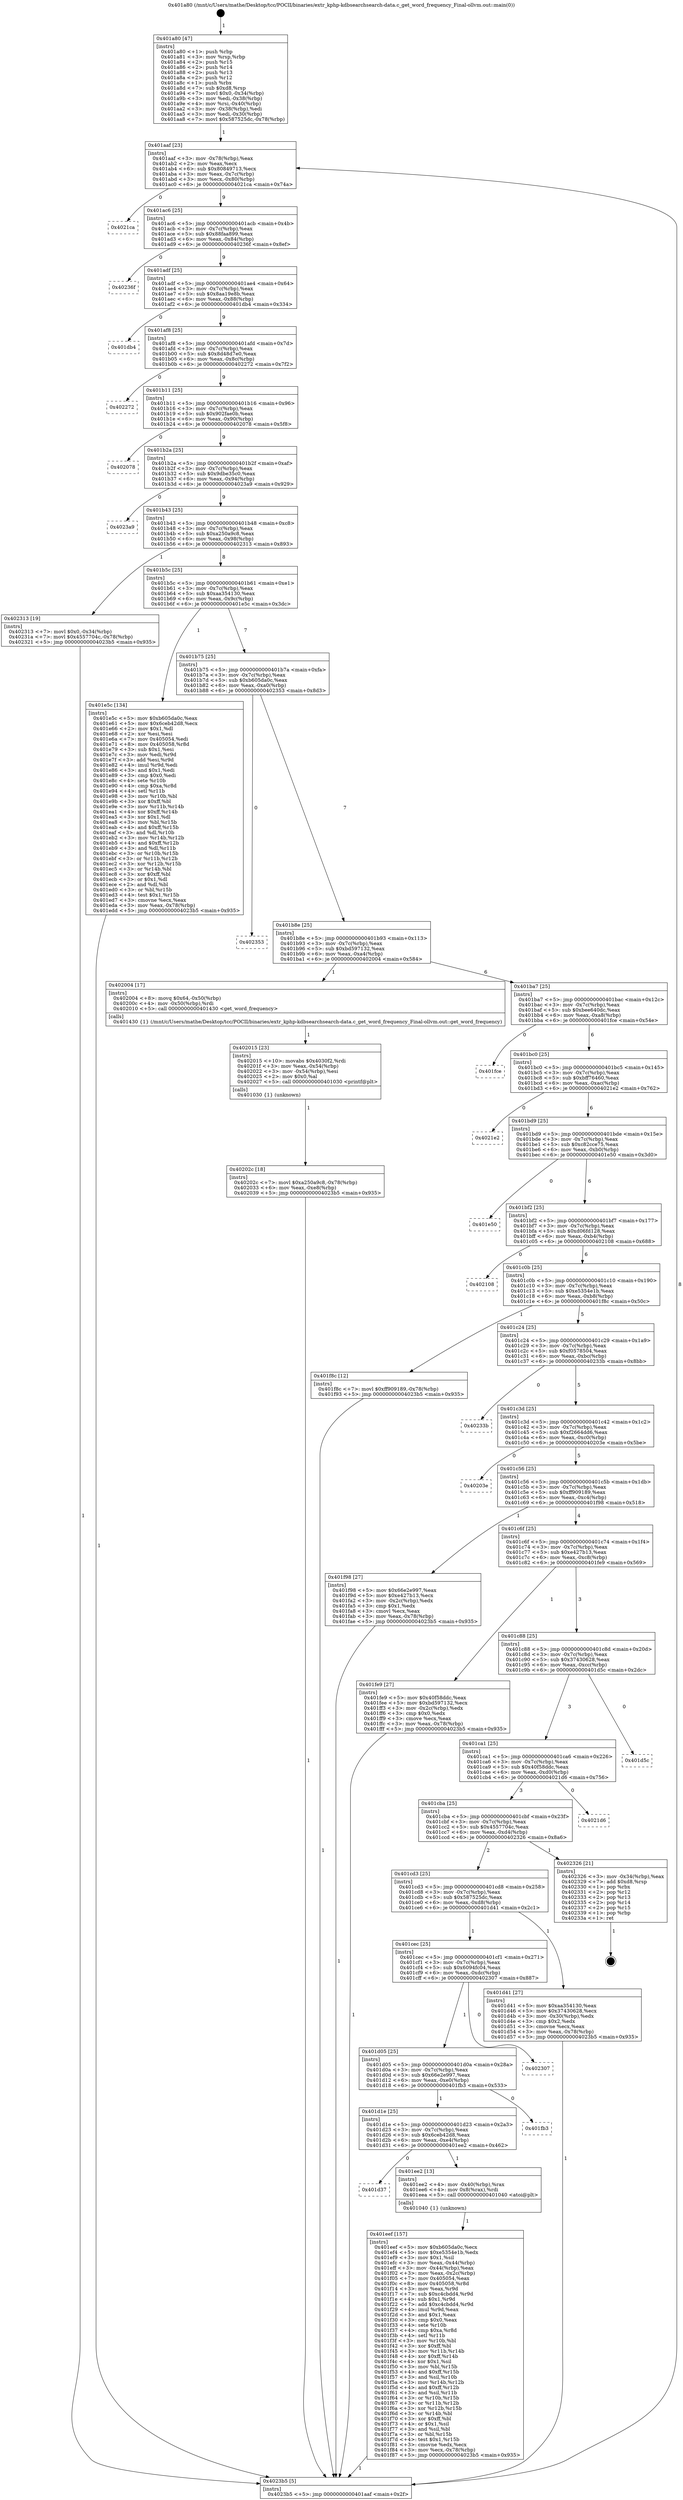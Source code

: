 digraph "0x401a80" {
  label = "0x401a80 (/mnt/c/Users/mathe/Desktop/tcc/POCII/binaries/extr_kphp-kdbsearchsearch-data.c_get_word_frequency_Final-ollvm.out::main(0))"
  labelloc = "t"
  node[shape=record]

  Entry [label="",width=0.3,height=0.3,shape=circle,fillcolor=black,style=filled]
  "0x401aaf" [label="{
     0x401aaf [23]\l
     | [instrs]\l
     &nbsp;&nbsp;0x401aaf \<+3\>: mov -0x78(%rbp),%eax\l
     &nbsp;&nbsp;0x401ab2 \<+2\>: mov %eax,%ecx\l
     &nbsp;&nbsp;0x401ab4 \<+6\>: sub $0x80849713,%ecx\l
     &nbsp;&nbsp;0x401aba \<+3\>: mov %eax,-0x7c(%rbp)\l
     &nbsp;&nbsp;0x401abd \<+3\>: mov %ecx,-0x80(%rbp)\l
     &nbsp;&nbsp;0x401ac0 \<+6\>: je 00000000004021ca \<main+0x74a\>\l
  }"]
  "0x4021ca" [label="{
     0x4021ca\l
  }", style=dashed]
  "0x401ac6" [label="{
     0x401ac6 [25]\l
     | [instrs]\l
     &nbsp;&nbsp;0x401ac6 \<+5\>: jmp 0000000000401acb \<main+0x4b\>\l
     &nbsp;&nbsp;0x401acb \<+3\>: mov -0x7c(%rbp),%eax\l
     &nbsp;&nbsp;0x401ace \<+5\>: sub $0x88faa899,%eax\l
     &nbsp;&nbsp;0x401ad3 \<+6\>: mov %eax,-0x84(%rbp)\l
     &nbsp;&nbsp;0x401ad9 \<+6\>: je 000000000040236f \<main+0x8ef\>\l
  }"]
  Exit [label="",width=0.3,height=0.3,shape=circle,fillcolor=black,style=filled,peripheries=2]
  "0x40236f" [label="{
     0x40236f\l
  }", style=dashed]
  "0x401adf" [label="{
     0x401adf [25]\l
     | [instrs]\l
     &nbsp;&nbsp;0x401adf \<+5\>: jmp 0000000000401ae4 \<main+0x64\>\l
     &nbsp;&nbsp;0x401ae4 \<+3\>: mov -0x7c(%rbp),%eax\l
     &nbsp;&nbsp;0x401ae7 \<+5\>: sub $0x8aa19e8b,%eax\l
     &nbsp;&nbsp;0x401aec \<+6\>: mov %eax,-0x88(%rbp)\l
     &nbsp;&nbsp;0x401af2 \<+6\>: je 0000000000401db4 \<main+0x334\>\l
  }"]
  "0x40202c" [label="{
     0x40202c [18]\l
     | [instrs]\l
     &nbsp;&nbsp;0x40202c \<+7\>: movl $0xa250a9c8,-0x78(%rbp)\l
     &nbsp;&nbsp;0x402033 \<+6\>: mov %eax,-0xe8(%rbp)\l
     &nbsp;&nbsp;0x402039 \<+5\>: jmp 00000000004023b5 \<main+0x935\>\l
  }"]
  "0x401db4" [label="{
     0x401db4\l
  }", style=dashed]
  "0x401af8" [label="{
     0x401af8 [25]\l
     | [instrs]\l
     &nbsp;&nbsp;0x401af8 \<+5\>: jmp 0000000000401afd \<main+0x7d\>\l
     &nbsp;&nbsp;0x401afd \<+3\>: mov -0x7c(%rbp),%eax\l
     &nbsp;&nbsp;0x401b00 \<+5\>: sub $0x8d48d7e0,%eax\l
     &nbsp;&nbsp;0x401b05 \<+6\>: mov %eax,-0x8c(%rbp)\l
     &nbsp;&nbsp;0x401b0b \<+6\>: je 0000000000402272 \<main+0x7f2\>\l
  }"]
  "0x402015" [label="{
     0x402015 [23]\l
     | [instrs]\l
     &nbsp;&nbsp;0x402015 \<+10\>: movabs $0x4030f2,%rdi\l
     &nbsp;&nbsp;0x40201f \<+3\>: mov %eax,-0x54(%rbp)\l
     &nbsp;&nbsp;0x402022 \<+3\>: mov -0x54(%rbp),%esi\l
     &nbsp;&nbsp;0x402025 \<+2\>: mov $0x0,%al\l
     &nbsp;&nbsp;0x402027 \<+5\>: call 0000000000401030 \<printf@plt\>\l
     | [calls]\l
     &nbsp;&nbsp;0x401030 \{1\} (unknown)\l
  }"]
  "0x402272" [label="{
     0x402272\l
  }", style=dashed]
  "0x401b11" [label="{
     0x401b11 [25]\l
     | [instrs]\l
     &nbsp;&nbsp;0x401b11 \<+5\>: jmp 0000000000401b16 \<main+0x96\>\l
     &nbsp;&nbsp;0x401b16 \<+3\>: mov -0x7c(%rbp),%eax\l
     &nbsp;&nbsp;0x401b19 \<+5\>: sub $0x902fae0b,%eax\l
     &nbsp;&nbsp;0x401b1e \<+6\>: mov %eax,-0x90(%rbp)\l
     &nbsp;&nbsp;0x401b24 \<+6\>: je 0000000000402078 \<main+0x5f8\>\l
  }"]
  "0x401eef" [label="{
     0x401eef [157]\l
     | [instrs]\l
     &nbsp;&nbsp;0x401eef \<+5\>: mov $0xb605da0c,%ecx\l
     &nbsp;&nbsp;0x401ef4 \<+5\>: mov $0xe5354e1b,%edx\l
     &nbsp;&nbsp;0x401ef9 \<+3\>: mov $0x1,%sil\l
     &nbsp;&nbsp;0x401efc \<+3\>: mov %eax,-0x44(%rbp)\l
     &nbsp;&nbsp;0x401eff \<+3\>: mov -0x44(%rbp),%eax\l
     &nbsp;&nbsp;0x401f02 \<+3\>: mov %eax,-0x2c(%rbp)\l
     &nbsp;&nbsp;0x401f05 \<+7\>: mov 0x405054,%eax\l
     &nbsp;&nbsp;0x401f0c \<+8\>: mov 0x405058,%r8d\l
     &nbsp;&nbsp;0x401f14 \<+3\>: mov %eax,%r9d\l
     &nbsp;&nbsp;0x401f17 \<+7\>: sub $0xc4cbdd4,%r9d\l
     &nbsp;&nbsp;0x401f1e \<+4\>: sub $0x1,%r9d\l
     &nbsp;&nbsp;0x401f22 \<+7\>: add $0xc4cbdd4,%r9d\l
     &nbsp;&nbsp;0x401f29 \<+4\>: imul %r9d,%eax\l
     &nbsp;&nbsp;0x401f2d \<+3\>: and $0x1,%eax\l
     &nbsp;&nbsp;0x401f30 \<+3\>: cmp $0x0,%eax\l
     &nbsp;&nbsp;0x401f33 \<+4\>: sete %r10b\l
     &nbsp;&nbsp;0x401f37 \<+4\>: cmp $0xa,%r8d\l
     &nbsp;&nbsp;0x401f3b \<+4\>: setl %r11b\l
     &nbsp;&nbsp;0x401f3f \<+3\>: mov %r10b,%bl\l
     &nbsp;&nbsp;0x401f42 \<+3\>: xor $0xff,%bl\l
     &nbsp;&nbsp;0x401f45 \<+3\>: mov %r11b,%r14b\l
     &nbsp;&nbsp;0x401f48 \<+4\>: xor $0xff,%r14b\l
     &nbsp;&nbsp;0x401f4c \<+4\>: xor $0x1,%sil\l
     &nbsp;&nbsp;0x401f50 \<+3\>: mov %bl,%r15b\l
     &nbsp;&nbsp;0x401f53 \<+4\>: and $0xff,%r15b\l
     &nbsp;&nbsp;0x401f57 \<+3\>: and %sil,%r10b\l
     &nbsp;&nbsp;0x401f5a \<+3\>: mov %r14b,%r12b\l
     &nbsp;&nbsp;0x401f5d \<+4\>: and $0xff,%r12b\l
     &nbsp;&nbsp;0x401f61 \<+3\>: and %sil,%r11b\l
     &nbsp;&nbsp;0x401f64 \<+3\>: or %r10b,%r15b\l
     &nbsp;&nbsp;0x401f67 \<+3\>: or %r11b,%r12b\l
     &nbsp;&nbsp;0x401f6a \<+3\>: xor %r12b,%r15b\l
     &nbsp;&nbsp;0x401f6d \<+3\>: or %r14b,%bl\l
     &nbsp;&nbsp;0x401f70 \<+3\>: xor $0xff,%bl\l
     &nbsp;&nbsp;0x401f73 \<+4\>: or $0x1,%sil\l
     &nbsp;&nbsp;0x401f77 \<+3\>: and %sil,%bl\l
     &nbsp;&nbsp;0x401f7a \<+3\>: or %bl,%r15b\l
     &nbsp;&nbsp;0x401f7d \<+4\>: test $0x1,%r15b\l
     &nbsp;&nbsp;0x401f81 \<+3\>: cmovne %edx,%ecx\l
     &nbsp;&nbsp;0x401f84 \<+3\>: mov %ecx,-0x78(%rbp)\l
     &nbsp;&nbsp;0x401f87 \<+5\>: jmp 00000000004023b5 \<main+0x935\>\l
  }"]
  "0x402078" [label="{
     0x402078\l
  }", style=dashed]
  "0x401b2a" [label="{
     0x401b2a [25]\l
     | [instrs]\l
     &nbsp;&nbsp;0x401b2a \<+5\>: jmp 0000000000401b2f \<main+0xaf\>\l
     &nbsp;&nbsp;0x401b2f \<+3\>: mov -0x7c(%rbp),%eax\l
     &nbsp;&nbsp;0x401b32 \<+5\>: sub $0x9dbe35c0,%eax\l
     &nbsp;&nbsp;0x401b37 \<+6\>: mov %eax,-0x94(%rbp)\l
     &nbsp;&nbsp;0x401b3d \<+6\>: je 00000000004023a9 \<main+0x929\>\l
  }"]
  "0x401d37" [label="{
     0x401d37\l
  }", style=dashed]
  "0x4023a9" [label="{
     0x4023a9\l
  }", style=dashed]
  "0x401b43" [label="{
     0x401b43 [25]\l
     | [instrs]\l
     &nbsp;&nbsp;0x401b43 \<+5\>: jmp 0000000000401b48 \<main+0xc8\>\l
     &nbsp;&nbsp;0x401b48 \<+3\>: mov -0x7c(%rbp),%eax\l
     &nbsp;&nbsp;0x401b4b \<+5\>: sub $0xa250a9c8,%eax\l
     &nbsp;&nbsp;0x401b50 \<+6\>: mov %eax,-0x98(%rbp)\l
     &nbsp;&nbsp;0x401b56 \<+6\>: je 0000000000402313 \<main+0x893\>\l
  }"]
  "0x401ee2" [label="{
     0x401ee2 [13]\l
     | [instrs]\l
     &nbsp;&nbsp;0x401ee2 \<+4\>: mov -0x40(%rbp),%rax\l
     &nbsp;&nbsp;0x401ee6 \<+4\>: mov 0x8(%rax),%rdi\l
     &nbsp;&nbsp;0x401eea \<+5\>: call 0000000000401040 \<atoi@plt\>\l
     | [calls]\l
     &nbsp;&nbsp;0x401040 \{1\} (unknown)\l
  }"]
  "0x402313" [label="{
     0x402313 [19]\l
     | [instrs]\l
     &nbsp;&nbsp;0x402313 \<+7\>: movl $0x0,-0x34(%rbp)\l
     &nbsp;&nbsp;0x40231a \<+7\>: movl $0x4557704c,-0x78(%rbp)\l
     &nbsp;&nbsp;0x402321 \<+5\>: jmp 00000000004023b5 \<main+0x935\>\l
  }"]
  "0x401b5c" [label="{
     0x401b5c [25]\l
     | [instrs]\l
     &nbsp;&nbsp;0x401b5c \<+5\>: jmp 0000000000401b61 \<main+0xe1\>\l
     &nbsp;&nbsp;0x401b61 \<+3\>: mov -0x7c(%rbp),%eax\l
     &nbsp;&nbsp;0x401b64 \<+5\>: sub $0xaa354130,%eax\l
     &nbsp;&nbsp;0x401b69 \<+6\>: mov %eax,-0x9c(%rbp)\l
     &nbsp;&nbsp;0x401b6f \<+6\>: je 0000000000401e5c \<main+0x3dc\>\l
  }"]
  "0x401d1e" [label="{
     0x401d1e [25]\l
     | [instrs]\l
     &nbsp;&nbsp;0x401d1e \<+5\>: jmp 0000000000401d23 \<main+0x2a3\>\l
     &nbsp;&nbsp;0x401d23 \<+3\>: mov -0x7c(%rbp),%eax\l
     &nbsp;&nbsp;0x401d26 \<+5\>: sub $0x6ceb42d8,%eax\l
     &nbsp;&nbsp;0x401d2b \<+6\>: mov %eax,-0xe4(%rbp)\l
     &nbsp;&nbsp;0x401d31 \<+6\>: je 0000000000401ee2 \<main+0x462\>\l
  }"]
  "0x401e5c" [label="{
     0x401e5c [134]\l
     | [instrs]\l
     &nbsp;&nbsp;0x401e5c \<+5\>: mov $0xb605da0c,%eax\l
     &nbsp;&nbsp;0x401e61 \<+5\>: mov $0x6ceb42d8,%ecx\l
     &nbsp;&nbsp;0x401e66 \<+2\>: mov $0x1,%dl\l
     &nbsp;&nbsp;0x401e68 \<+2\>: xor %esi,%esi\l
     &nbsp;&nbsp;0x401e6a \<+7\>: mov 0x405054,%edi\l
     &nbsp;&nbsp;0x401e71 \<+8\>: mov 0x405058,%r8d\l
     &nbsp;&nbsp;0x401e79 \<+3\>: sub $0x1,%esi\l
     &nbsp;&nbsp;0x401e7c \<+3\>: mov %edi,%r9d\l
     &nbsp;&nbsp;0x401e7f \<+3\>: add %esi,%r9d\l
     &nbsp;&nbsp;0x401e82 \<+4\>: imul %r9d,%edi\l
     &nbsp;&nbsp;0x401e86 \<+3\>: and $0x1,%edi\l
     &nbsp;&nbsp;0x401e89 \<+3\>: cmp $0x0,%edi\l
     &nbsp;&nbsp;0x401e8c \<+4\>: sete %r10b\l
     &nbsp;&nbsp;0x401e90 \<+4\>: cmp $0xa,%r8d\l
     &nbsp;&nbsp;0x401e94 \<+4\>: setl %r11b\l
     &nbsp;&nbsp;0x401e98 \<+3\>: mov %r10b,%bl\l
     &nbsp;&nbsp;0x401e9b \<+3\>: xor $0xff,%bl\l
     &nbsp;&nbsp;0x401e9e \<+3\>: mov %r11b,%r14b\l
     &nbsp;&nbsp;0x401ea1 \<+4\>: xor $0xff,%r14b\l
     &nbsp;&nbsp;0x401ea5 \<+3\>: xor $0x1,%dl\l
     &nbsp;&nbsp;0x401ea8 \<+3\>: mov %bl,%r15b\l
     &nbsp;&nbsp;0x401eab \<+4\>: and $0xff,%r15b\l
     &nbsp;&nbsp;0x401eaf \<+3\>: and %dl,%r10b\l
     &nbsp;&nbsp;0x401eb2 \<+3\>: mov %r14b,%r12b\l
     &nbsp;&nbsp;0x401eb5 \<+4\>: and $0xff,%r12b\l
     &nbsp;&nbsp;0x401eb9 \<+3\>: and %dl,%r11b\l
     &nbsp;&nbsp;0x401ebc \<+3\>: or %r10b,%r15b\l
     &nbsp;&nbsp;0x401ebf \<+3\>: or %r11b,%r12b\l
     &nbsp;&nbsp;0x401ec2 \<+3\>: xor %r12b,%r15b\l
     &nbsp;&nbsp;0x401ec5 \<+3\>: or %r14b,%bl\l
     &nbsp;&nbsp;0x401ec8 \<+3\>: xor $0xff,%bl\l
     &nbsp;&nbsp;0x401ecb \<+3\>: or $0x1,%dl\l
     &nbsp;&nbsp;0x401ece \<+2\>: and %dl,%bl\l
     &nbsp;&nbsp;0x401ed0 \<+3\>: or %bl,%r15b\l
     &nbsp;&nbsp;0x401ed3 \<+4\>: test $0x1,%r15b\l
     &nbsp;&nbsp;0x401ed7 \<+3\>: cmovne %ecx,%eax\l
     &nbsp;&nbsp;0x401eda \<+3\>: mov %eax,-0x78(%rbp)\l
     &nbsp;&nbsp;0x401edd \<+5\>: jmp 00000000004023b5 \<main+0x935\>\l
  }"]
  "0x401b75" [label="{
     0x401b75 [25]\l
     | [instrs]\l
     &nbsp;&nbsp;0x401b75 \<+5\>: jmp 0000000000401b7a \<main+0xfa\>\l
     &nbsp;&nbsp;0x401b7a \<+3\>: mov -0x7c(%rbp),%eax\l
     &nbsp;&nbsp;0x401b7d \<+5\>: sub $0xb605da0c,%eax\l
     &nbsp;&nbsp;0x401b82 \<+6\>: mov %eax,-0xa0(%rbp)\l
     &nbsp;&nbsp;0x401b88 \<+6\>: je 0000000000402353 \<main+0x8d3\>\l
  }"]
  "0x401fb3" [label="{
     0x401fb3\l
  }", style=dashed]
  "0x402353" [label="{
     0x402353\l
  }", style=dashed]
  "0x401b8e" [label="{
     0x401b8e [25]\l
     | [instrs]\l
     &nbsp;&nbsp;0x401b8e \<+5\>: jmp 0000000000401b93 \<main+0x113\>\l
     &nbsp;&nbsp;0x401b93 \<+3\>: mov -0x7c(%rbp),%eax\l
     &nbsp;&nbsp;0x401b96 \<+5\>: sub $0xbd597132,%eax\l
     &nbsp;&nbsp;0x401b9b \<+6\>: mov %eax,-0xa4(%rbp)\l
     &nbsp;&nbsp;0x401ba1 \<+6\>: je 0000000000402004 \<main+0x584\>\l
  }"]
  "0x401d05" [label="{
     0x401d05 [25]\l
     | [instrs]\l
     &nbsp;&nbsp;0x401d05 \<+5\>: jmp 0000000000401d0a \<main+0x28a\>\l
     &nbsp;&nbsp;0x401d0a \<+3\>: mov -0x7c(%rbp),%eax\l
     &nbsp;&nbsp;0x401d0d \<+5\>: sub $0x66e2e997,%eax\l
     &nbsp;&nbsp;0x401d12 \<+6\>: mov %eax,-0xe0(%rbp)\l
     &nbsp;&nbsp;0x401d18 \<+6\>: je 0000000000401fb3 \<main+0x533\>\l
  }"]
  "0x402004" [label="{
     0x402004 [17]\l
     | [instrs]\l
     &nbsp;&nbsp;0x402004 \<+8\>: movq $0x64,-0x50(%rbp)\l
     &nbsp;&nbsp;0x40200c \<+4\>: mov -0x50(%rbp),%rdi\l
     &nbsp;&nbsp;0x402010 \<+5\>: call 0000000000401430 \<get_word_frequency\>\l
     | [calls]\l
     &nbsp;&nbsp;0x401430 \{1\} (/mnt/c/Users/mathe/Desktop/tcc/POCII/binaries/extr_kphp-kdbsearchsearch-data.c_get_word_frequency_Final-ollvm.out::get_word_frequency)\l
  }"]
  "0x401ba7" [label="{
     0x401ba7 [25]\l
     | [instrs]\l
     &nbsp;&nbsp;0x401ba7 \<+5\>: jmp 0000000000401bac \<main+0x12c\>\l
     &nbsp;&nbsp;0x401bac \<+3\>: mov -0x7c(%rbp),%eax\l
     &nbsp;&nbsp;0x401baf \<+5\>: sub $0xbee640dc,%eax\l
     &nbsp;&nbsp;0x401bb4 \<+6\>: mov %eax,-0xa8(%rbp)\l
     &nbsp;&nbsp;0x401bba \<+6\>: je 0000000000401fce \<main+0x54e\>\l
  }"]
  "0x402307" [label="{
     0x402307\l
  }", style=dashed]
  "0x401fce" [label="{
     0x401fce\l
  }", style=dashed]
  "0x401bc0" [label="{
     0x401bc0 [25]\l
     | [instrs]\l
     &nbsp;&nbsp;0x401bc0 \<+5\>: jmp 0000000000401bc5 \<main+0x145\>\l
     &nbsp;&nbsp;0x401bc5 \<+3\>: mov -0x7c(%rbp),%eax\l
     &nbsp;&nbsp;0x401bc8 \<+5\>: sub $0xbff76460,%eax\l
     &nbsp;&nbsp;0x401bcd \<+6\>: mov %eax,-0xac(%rbp)\l
     &nbsp;&nbsp;0x401bd3 \<+6\>: je 00000000004021e2 \<main+0x762\>\l
  }"]
  "0x401a80" [label="{
     0x401a80 [47]\l
     | [instrs]\l
     &nbsp;&nbsp;0x401a80 \<+1\>: push %rbp\l
     &nbsp;&nbsp;0x401a81 \<+3\>: mov %rsp,%rbp\l
     &nbsp;&nbsp;0x401a84 \<+2\>: push %r15\l
     &nbsp;&nbsp;0x401a86 \<+2\>: push %r14\l
     &nbsp;&nbsp;0x401a88 \<+2\>: push %r13\l
     &nbsp;&nbsp;0x401a8a \<+2\>: push %r12\l
     &nbsp;&nbsp;0x401a8c \<+1\>: push %rbx\l
     &nbsp;&nbsp;0x401a8d \<+7\>: sub $0xd8,%rsp\l
     &nbsp;&nbsp;0x401a94 \<+7\>: movl $0x0,-0x34(%rbp)\l
     &nbsp;&nbsp;0x401a9b \<+3\>: mov %edi,-0x38(%rbp)\l
     &nbsp;&nbsp;0x401a9e \<+4\>: mov %rsi,-0x40(%rbp)\l
     &nbsp;&nbsp;0x401aa2 \<+3\>: mov -0x38(%rbp),%edi\l
     &nbsp;&nbsp;0x401aa5 \<+3\>: mov %edi,-0x30(%rbp)\l
     &nbsp;&nbsp;0x401aa8 \<+7\>: movl $0x587525dc,-0x78(%rbp)\l
  }"]
  "0x4021e2" [label="{
     0x4021e2\l
  }", style=dashed]
  "0x401bd9" [label="{
     0x401bd9 [25]\l
     | [instrs]\l
     &nbsp;&nbsp;0x401bd9 \<+5\>: jmp 0000000000401bde \<main+0x15e\>\l
     &nbsp;&nbsp;0x401bde \<+3\>: mov -0x7c(%rbp),%eax\l
     &nbsp;&nbsp;0x401be1 \<+5\>: sub $0xc82cce75,%eax\l
     &nbsp;&nbsp;0x401be6 \<+6\>: mov %eax,-0xb0(%rbp)\l
     &nbsp;&nbsp;0x401bec \<+6\>: je 0000000000401e50 \<main+0x3d0\>\l
  }"]
  "0x4023b5" [label="{
     0x4023b5 [5]\l
     | [instrs]\l
     &nbsp;&nbsp;0x4023b5 \<+5\>: jmp 0000000000401aaf \<main+0x2f\>\l
  }"]
  "0x401e50" [label="{
     0x401e50\l
  }", style=dashed]
  "0x401bf2" [label="{
     0x401bf2 [25]\l
     | [instrs]\l
     &nbsp;&nbsp;0x401bf2 \<+5\>: jmp 0000000000401bf7 \<main+0x177\>\l
     &nbsp;&nbsp;0x401bf7 \<+3\>: mov -0x7c(%rbp),%eax\l
     &nbsp;&nbsp;0x401bfa \<+5\>: sub $0xd06fd128,%eax\l
     &nbsp;&nbsp;0x401bff \<+6\>: mov %eax,-0xb4(%rbp)\l
     &nbsp;&nbsp;0x401c05 \<+6\>: je 0000000000402108 \<main+0x688\>\l
  }"]
  "0x401cec" [label="{
     0x401cec [25]\l
     | [instrs]\l
     &nbsp;&nbsp;0x401cec \<+5\>: jmp 0000000000401cf1 \<main+0x271\>\l
     &nbsp;&nbsp;0x401cf1 \<+3\>: mov -0x7c(%rbp),%eax\l
     &nbsp;&nbsp;0x401cf4 \<+5\>: sub $0x6094fc04,%eax\l
     &nbsp;&nbsp;0x401cf9 \<+6\>: mov %eax,-0xdc(%rbp)\l
     &nbsp;&nbsp;0x401cff \<+6\>: je 0000000000402307 \<main+0x887\>\l
  }"]
  "0x402108" [label="{
     0x402108\l
  }", style=dashed]
  "0x401c0b" [label="{
     0x401c0b [25]\l
     | [instrs]\l
     &nbsp;&nbsp;0x401c0b \<+5\>: jmp 0000000000401c10 \<main+0x190\>\l
     &nbsp;&nbsp;0x401c10 \<+3\>: mov -0x7c(%rbp),%eax\l
     &nbsp;&nbsp;0x401c13 \<+5\>: sub $0xe5354e1b,%eax\l
     &nbsp;&nbsp;0x401c18 \<+6\>: mov %eax,-0xb8(%rbp)\l
     &nbsp;&nbsp;0x401c1e \<+6\>: je 0000000000401f8c \<main+0x50c\>\l
  }"]
  "0x401d41" [label="{
     0x401d41 [27]\l
     | [instrs]\l
     &nbsp;&nbsp;0x401d41 \<+5\>: mov $0xaa354130,%eax\l
     &nbsp;&nbsp;0x401d46 \<+5\>: mov $0x37430628,%ecx\l
     &nbsp;&nbsp;0x401d4b \<+3\>: mov -0x30(%rbp),%edx\l
     &nbsp;&nbsp;0x401d4e \<+3\>: cmp $0x2,%edx\l
     &nbsp;&nbsp;0x401d51 \<+3\>: cmovne %ecx,%eax\l
     &nbsp;&nbsp;0x401d54 \<+3\>: mov %eax,-0x78(%rbp)\l
     &nbsp;&nbsp;0x401d57 \<+5\>: jmp 00000000004023b5 \<main+0x935\>\l
  }"]
  "0x401f8c" [label="{
     0x401f8c [12]\l
     | [instrs]\l
     &nbsp;&nbsp;0x401f8c \<+7\>: movl $0xff909189,-0x78(%rbp)\l
     &nbsp;&nbsp;0x401f93 \<+5\>: jmp 00000000004023b5 \<main+0x935\>\l
  }"]
  "0x401c24" [label="{
     0x401c24 [25]\l
     | [instrs]\l
     &nbsp;&nbsp;0x401c24 \<+5\>: jmp 0000000000401c29 \<main+0x1a9\>\l
     &nbsp;&nbsp;0x401c29 \<+3\>: mov -0x7c(%rbp),%eax\l
     &nbsp;&nbsp;0x401c2c \<+5\>: sub $0xf0578504,%eax\l
     &nbsp;&nbsp;0x401c31 \<+6\>: mov %eax,-0xbc(%rbp)\l
     &nbsp;&nbsp;0x401c37 \<+6\>: je 000000000040233b \<main+0x8bb\>\l
  }"]
  "0x401cd3" [label="{
     0x401cd3 [25]\l
     | [instrs]\l
     &nbsp;&nbsp;0x401cd3 \<+5\>: jmp 0000000000401cd8 \<main+0x258\>\l
     &nbsp;&nbsp;0x401cd8 \<+3\>: mov -0x7c(%rbp),%eax\l
     &nbsp;&nbsp;0x401cdb \<+5\>: sub $0x587525dc,%eax\l
     &nbsp;&nbsp;0x401ce0 \<+6\>: mov %eax,-0xd8(%rbp)\l
     &nbsp;&nbsp;0x401ce6 \<+6\>: je 0000000000401d41 \<main+0x2c1\>\l
  }"]
  "0x40233b" [label="{
     0x40233b\l
  }", style=dashed]
  "0x401c3d" [label="{
     0x401c3d [25]\l
     | [instrs]\l
     &nbsp;&nbsp;0x401c3d \<+5\>: jmp 0000000000401c42 \<main+0x1c2\>\l
     &nbsp;&nbsp;0x401c42 \<+3\>: mov -0x7c(%rbp),%eax\l
     &nbsp;&nbsp;0x401c45 \<+5\>: sub $0xf2664dd6,%eax\l
     &nbsp;&nbsp;0x401c4a \<+6\>: mov %eax,-0xc0(%rbp)\l
     &nbsp;&nbsp;0x401c50 \<+6\>: je 000000000040203e \<main+0x5be\>\l
  }"]
  "0x402326" [label="{
     0x402326 [21]\l
     | [instrs]\l
     &nbsp;&nbsp;0x402326 \<+3\>: mov -0x34(%rbp),%eax\l
     &nbsp;&nbsp;0x402329 \<+7\>: add $0xd8,%rsp\l
     &nbsp;&nbsp;0x402330 \<+1\>: pop %rbx\l
     &nbsp;&nbsp;0x402331 \<+2\>: pop %r12\l
     &nbsp;&nbsp;0x402333 \<+2\>: pop %r13\l
     &nbsp;&nbsp;0x402335 \<+2\>: pop %r14\l
     &nbsp;&nbsp;0x402337 \<+2\>: pop %r15\l
     &nbsp;&nbsp;0x402339 \<+1\>: pop %rbp\l
     &nbsp;&nbsp;0x40233a \<+1\>: ret\l
  }"]
  "0x40203e" [label="{
     0x40203e\l
  }", style=dashed]
  "0x401c56" [label="{
     0x401c56 [25]\l
     | [instrs]\l
     &nbsp;&nbsp;0x401c56 \<+5\>: jmp 0000000000401c5b \<main+0x1db\>\l
     &nbsp;&nbsp;0x401c5b \<+3\>: mov -0x7c(%rbp),%eax\l
     &nbsp;&nbsp;0x401c5e \<+5\>: sub $0xff909189,%eax\l
     &nbsp;&nbsp;0x401c63 \<+6\>: mov %eax,-0xc4(%rbp)\l
     &nbsp;&nbsp;0x401c69 \<+6\>: je 0000000000401f98 \<main+0x518\>\l
  }"]
  "0x401cba" [label="{
     0x401cba [25]\l
     | [instrs]\l
     &nbsp;&nbsp;0x401cba \<+5\>: jmp 0000000000401cbf \<main+0x23f\>\l
     &nbsp;&nbsp;0x401cbf \<+3\>: mov -0x7c(%rbp),%eax\l
     &nbsp;&nbsp;0x401cc2 \<+5\>: sub $0x4557704c,%eax\l
     &nbsp;&nbsp;0x401cc7 \<+6\>: mov %eax,-0xd4(%rbp)\l
     &nbsp;&nbsp;0x401ccd \<+6\>: je 0000000000402326 \<main+0x8a6\>\l
  }"]
  "0x401f98" [label="{
     0x401f98 [27]\l
     | [instrs]\l
     &nbsp;&nbsp;0x401f98 \<+5\>: mov $0x66e2e997,%eax\l
     &nbsp;&nbsp;0x401f9d \<+5\>: mov $0xe427b13,%ecx\l
     &nbsp;&nbsp;0x401fa2 \<+3\>: mov -0x2c(%rbp),%edx\l
     &nbsp;&nbsp;0x401fa5 \<+3\>: cmp $0x1,%edx\l
     &nbsp;&nbsp;0x401fa8 \<+3\>: cmovl %ecx,%eax\l
     &nbsp;&nbsp;0x401fab \<+3\>: mov %eax,-0x78(%rbp)\l
     &nbsp;&nbsp;0x401fae \<+5\>: jmp 00000000004023b5 \<main+0x935\>\l
  }"]
  "0x401c6f" [label="{
     0x401c6f [25]\l
     | [instrs]\l
     &nbsp;&nbsp;0x401c6f \<+5\>: jmp 0000000000401c74 \<main+0x1f4\>\l
     &nbsp;&nbsp;0x401c74 \<+3\>: mov -0x7c(%rbp),%eax\l
     &nbsp;&nbsp;0x401c77 \<+5\>: sub $0xe427b13,%eax\l
     &nbsp;&nbsp;0x401c7c \<+6\>: mov %eax,-0xc8(%rbp)\l
     &nbsp;&nbsp;0x401c82 \<+6\>: je 0000000000401fe9 \<main+0x569\>\l
  }"]
  "0x4021d6" [label="{
     0x4021d6\l
  }", style=dashed]
  "0x401fe9" [label="{
     0x401fe9 [27]\l
     | [instrs]\l
     &nbsp;&nbsp;0x401fe9 \<+5\>: mov $0x40f58ddc,%eax\l
     &nbsp;&nbsp;0x401fee \<+5\>: mov $0xbd597132,%ecx\l
     &nbsp;&nbsp;0x401ff3 \<+3\>: mov -0x2c(%rbp),%edx\l
     &nbsp;&nbsp;0x401ff6 \<+3\>: cmp $0x0,%edx\l
     &nbsp;&nbsp;0x401ff9 \<+3\>: cmove %ecx,%eax\l
     &nbsp;&nbsp;0x401ffc \<+3\>: mov %eax,-0x78(%rbp)\l
     &nbsp;&nbsp;0x401fff \<+5\>: jmp 00000000004023b5 \<main+0x935\>\l
  }"]
  "0x401c88" [label="{
     0x401c88 [25]\l
     | [instrs]\l
     &nbsp;&nbsp;0x401c88 \<+5\>: jmp 0000000000401c8d \<main+0x20d\>\l
     &nbsp;&nbsp;0x401c8d \<+3\>: mov -0x7c(%rbp),%eax\l
     &nbsp;&nbsp;0x401c90 \<+5\>: sub $0x37430628,%eax\l
     &nbsp;&nbsp;0x401c95 \<+6\>: mov %eax,-0xcc(%rbp)\l
     &nbsp;&nbsp;0x401c9b \<+6\>: je 0000000000401d5c \<main+0x2dc\>\l
  }"]
  "0x401ca1" [label="{
     0x401ca1 [25]\l
     | [instrs]\l
     &nbsp;&nbsp;0x401ca1 \<+5\>: jmp 0000000000401ca6 \<main+0x226\>\l
     &nbsp;&nbsp;0x401ca6 \<+3\>: mov -0x7c(%rbp),%eax\l
     &nbsp;&nbsp;0x401ca9 \<+5\>: sub $0x40f58ddc,%eax\l
     &nbsp;&nbsp;0x401cae \<+6\>: mov %eax,-0xd0(%rbp)\l
     &nbsp;&nbsp;0x401cb4 \<+6\>: je 00000000004021d6 \<main+0x756\>\l
  }"]
  "0x401d5c" [label="{
     0x401d5c\l
  }", style=dashed]
  Entry -> "0x401a80" [label=" 1"]
  "0x401aaf" -> "0x4021ca" [label=" 0"]
  "0x401aaf" -> "0x401ac6" [label=" 9"]
  "0x402326" -> Exit [label=" 1"]
  "0x401ac6" -> "0x40236f" [label=" 0"]
  "0x401ac6" -> "0x401adf" [label=" 9"]
  "0x402313" -> "0x4023b5" [label=" 1"]
  "0x401adf" -> "0x401db4" [label=" 0"]
  "0x401adf" -> "0x401af8" [label=" 9"]
  "0x40202c" -> "0x4023b5" [label=" 1"]
  "0x401af8" -> "0x402272" [label=" 0"]
  "0x401af8" -> "0x401b11" [label=" 9"]
  "0x402015" -> "0x40202c" [label=" 1"]
  "0x401b11" -> "0x402078" [label=" 0"]
  "0x401b11" -> "0x401b2a" [label=" 9"]
  "0x402004" -> "0x402015" [label=" 1"]
  "0x401b2a" -> "0x4023a9" [label=" 0"]
  "0x401b2a" -> "0x401b43" [label=" 9"]
  "0x401fe9" -> "0x4023b5" [label=" 1"]
  "0x401b43" -> "0x402313" [label=" 1"]
  "0x401b43" -> "0x401b5c" [label=" 8"]
  "0x401f98" -> "0x4023b5" [label=" 1"]
  "0x401b5c" -> "0x401e5c" [label=" 1"]
  "0x401b5c" -> "0x401b75" [label=" 7"]
  "0x401eef" -> "0x4023b5" [label=" 1"]
  "0x401b75" -> "0x402353" [label=" 0"]
  "0x401b75" -> "0x401b8e" [label=" 7"]
  "0x401ee2" -> "0x401eef" [label=" 1"]
  "0x401b8e" -> "0x402004" [label=" 1"]
  "0x401b8e" -> "0x401ba7" [label=" 6"]
  "0x401d1e" -> "0x401ee2" [label=" 1"]
  "0x401ba7" -> "0x401fce" [label=" 0"]
  "0x401ba7" -> "0x401bc0" [label=" 6"]
  "0x401f8c" -> "0x4023b5" [label=" 1"]
  "0x401bc0" -> "0x4021e2" [label=" 0"]
  "0x401bc0" -> "0x401bd9" [label=" 6"]
  "0x401d05" -> "0x401fb3" [label=" 0"]
  "0x401bd9" -> "0x401e50" [label=" 0"]
  "0x401bd9" -> "0x401bf2" [label=" 6"]
  "0x401d1e" -> "0x401d37" [label=" 0"]
  "0x401bf2" -> "0x402108" [label=" 0"]
  "0x401bf2" -> "0x401c0b" [label=" 6"]
  "0x401cec" -> "0x401d05" [label=" 1"]
  "0x401c0b" -> "0x401f8c" [label=" 1"]
  "0x401c0b" -> "0x401c24" [label=" 5"]
  "0x401cec" -> "0x402307" [label=" 0"]
  "0x401c24" -> "0x40233b" [label=" 0"]
  "0x401c24" -> "0x401c3d" [label=" 5"]
  "0x401e5c" -> "0x4023b5" [label=" 1"]
  "0x401c3d" -> "0x40203e" [label=" 0"]
  "0x401c3d" -> "0x401c56" [label=" 5"]
  "0x4023b5" -> "0x401aaf" [label=" 8"]
  "0x401c56" -> "0x401f98" [label=" 1"]
  "0x401c56" -> "0x401c6f" [label=" 4"]
  "0x401d41" -> "0x4023b5" [label=" 1"]
  "0x401c6f" -> "0x401fe9" [label=" 1"]
  "0x401c6f" -> "0x401c88" [label=" 3"]
  "0x401cd3" -> "0x401cec" [label=" 1"]
  "0x401c88" -> "0x401d5c" [label=" 0"]
  "0x401c88" -> "0x401ca1" [label=" 3"]
  "0x401cd3" -> "0x401d41" [label=" 1"]
  "0x401ca1" -> "0x4021d6" [label=" 0"]
  "0x401ca1" -> "0x401cba" [label=" 3"]
  "0x401a80" -> "0x401aaf" [label=" 1"]
  "0x401cba" -> "0x402326" [label=" 1"]
  "0x401cba" -> "0x401cd3" [label=" 2"]
  "0x401d05" -> "0x401d1e" [label=" 1"]
}
